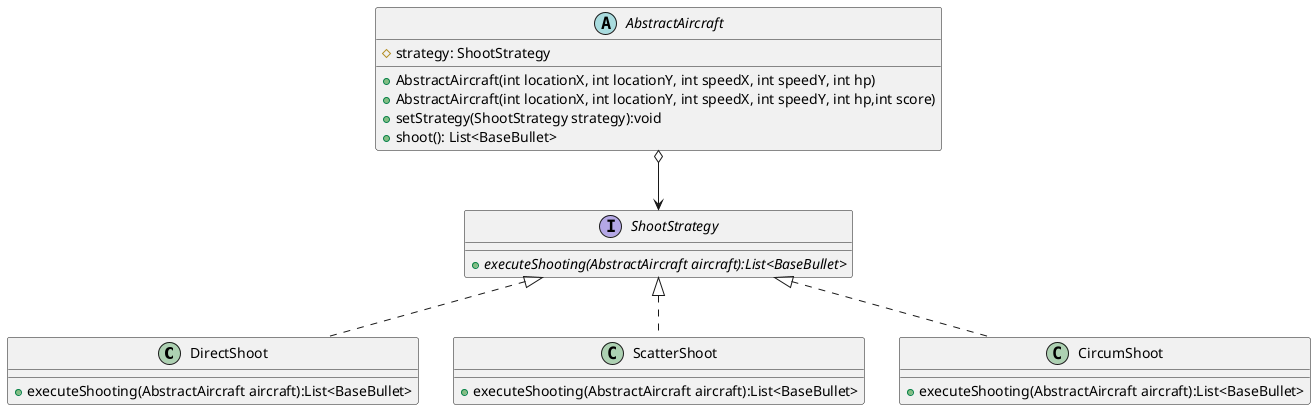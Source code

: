 @startuml
'https://plantuml.com/class-diagram

class DirectShoot
class ScatterShoot
class CircumShoot
interface ShootStrategy
abstract class AbstractAircraft
interface ShootStrategy
{
    +{abstract} executeShooting(AbstractAircraft aircraft):List<BaseBullet>
}

class DirectShoot
{
    + executeShooting(AbstractAircraft aircraft):List<BaseBullet>
}

class ScatterShoot
{
    + executeShooting(AbstractAircraft aircraft):List<BaseBullet>
}

class CircumShoot
{
    + executeShooting(AbstractAircraft aircraft):List<BaseBullet>
}

abstract class AbstractAircraft
{
    # strategy: ShootStrategy
    + AbstractAircraft(int locationX, int locationY, int speedX, int speedY, int hp)
    + AbstractAircraft(int locationX, int locationY, int speedX, int speedY, int hp,int score)
    + setStrategy(ShootStrategy strategy):void
    + shoot(): List<BaseBullet>
 }

AbstractAircraft o--> ShootStrategy

ShootStrategy <|.. DirectShoot
ShootStrategy <|.. ScatterShoot
ShootStrategy <|.. CircumShoot
@enduml
